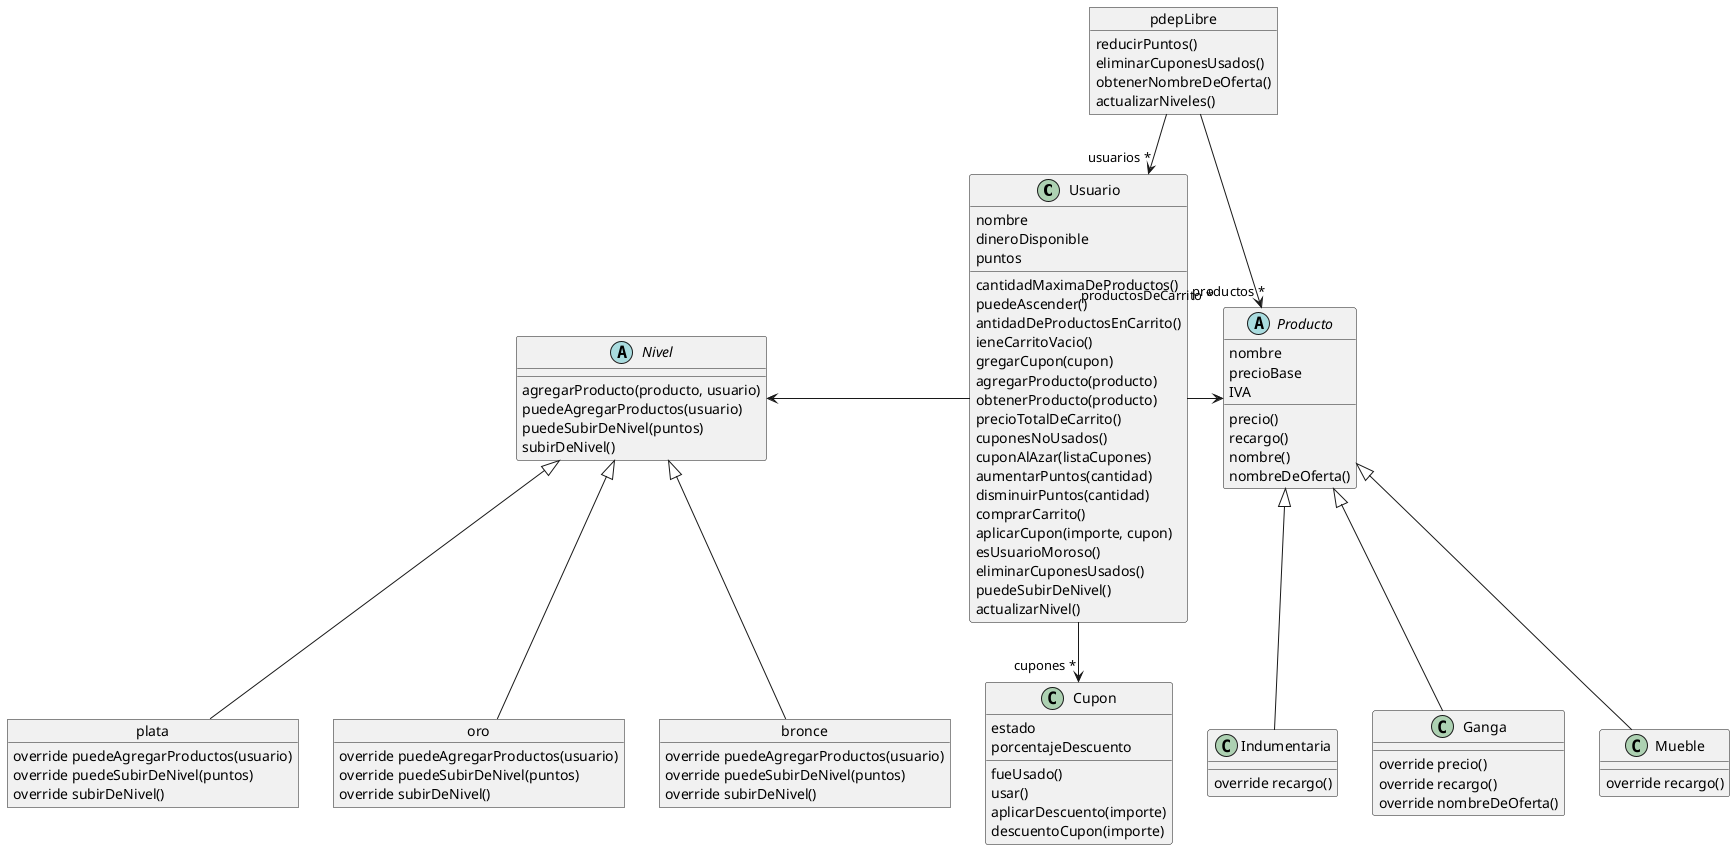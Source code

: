 @startuml PdePLibre

class Usuario {
	nombre
	dineroDisponible
	puntos
	
	cantidadMaximaDeProductos()
	puedeAscender()
	antidadDeProductosEnCarrito() 
	ieneCarritoVacio()
	gregarCupon(cupon) 
	agregarProducto(producto)
	obtenerProducto(producto)
	precioTotalDeCarrito()
	cuponesNoUsados()
	cuponAlAzar(listaCupones)
	aumentarPuntos(cantidad)
	disminuirPuntos(cantidad)
	comprarCarrito()
	aplicarCupon(importe, cupon)
	esUsuarioMoroso()
	eliminarCuponesUsados()
	puedeSubirDeNivel()
	actualizarNivel()
}

Usuario -r-> "productosDeCarrito *" Producto
Usuario --> "cupones *" Cupon
Usuario -l-> Nivel

abstract class Producto {
	nombre
	precioBase
	IVA
	
	precio()
	recargo()
	nombre() 
	nombreDeOferta() 
}

class Mueble {
	override recargo()
}

Mueble -u-|> Producto

class Indumentaria {
	override recargo() 
}

Indumentaria -u-|> Producto

class Ganga {
	override precio()
	override recargo()
	override nombreDeOferta()
}

Ganga -u-|> Producto

class Cupon {
	estado
    porcentajeDescuento
	
	fueUsado() 
	usar()
	aplicarDescuento(importe)
	descuentoCupon(importe)
}

abstract class Nivel {
	agregarProducto(producto, usuario)
	puedeAgregarProductos(usuario)
	puedeSubirDeNivel(puntos)
	subirDeNivel()
}

object bronce {
	override puedeAgregarProductos(usuario)
	override puedeSubirDeNivel(puntos)
	override subirDeNivel()
}

bronce -u-|> Nivel

object plata {
	override puedeAgregarProductos(usuario)
	override puedeSubirDeNivel(puntos)
	override subirDeNivel()

}

plata -u-|> Nivel

object oro {
	override puedeAgregarProductos(usuario)
	override puedeSubirDeNivel(puntos)
	override subirDeNivel()
}

oro -u-|> Nivel

object pdepLibre {
	reducirPuntos()
	eliminarCuponesUsados()
	obtenerNombreDeOferta()
	actualizarNiveles()
}

pdepLibre --> "usuarios *" Usuario
pdepLibre --> "productos *" Producto

@enduml